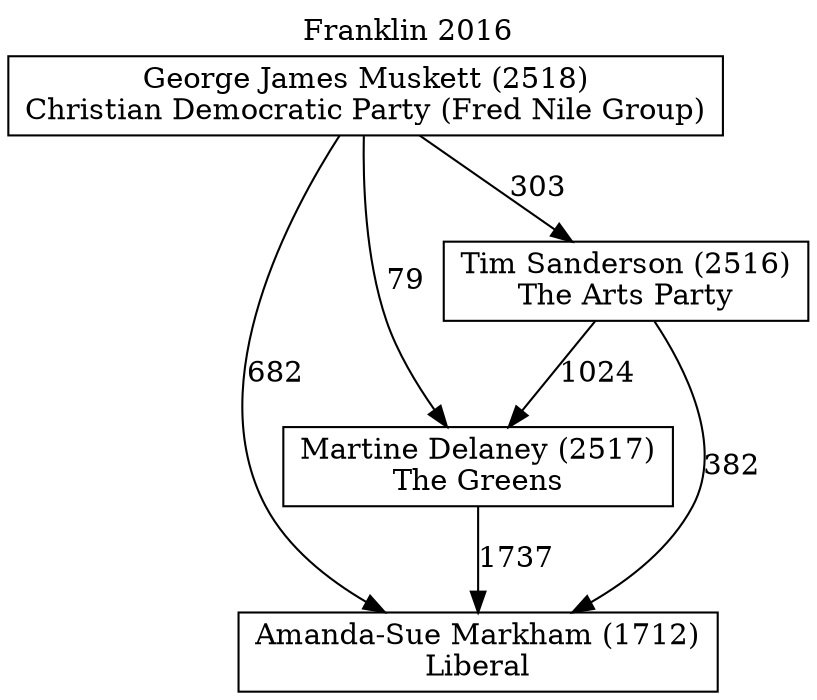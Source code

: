 // House preference flow
digraph "Amanda-Sue Markham (1712)_Franklin_2016" {
	graph [label="Franklin 2016" labelloc=t mclimit=10]
	node [shape=box]
	"Amanda-Sue Markham (1712)" [label="Amanda-Sue Markham (1712)
Liberal"]
	"Martine Delaney (2517)" [label="Martine Delaney (2517)
The Greens"]
	"Tim Sanderson (2516)" [label="Tim Sanderson (2516)
The Arts Party"]
	"George James Muskett (2518)" [label="George James Muskett (2518)
Christian Democratic Party (Fred Nile Group)"]
	"Martine Delaney (2517)" -> "Amanda-Sue Markham (1712)" [label=1737]
	"Tim Sanderson (2516)" -> "Martine Delaney (2517)" [label=1024]
	"George James Muskett (2518)" -> "Tim Sanderson (2516)" [label=303]
	"Tim Sanderson (2516)" -> "Amanda-Sue Markham (1712)" [label=382]
	"George James Muskett (2518)" -> "Amanda-Sue Markham (1712)" [label=682]
	"George James Muskett (2518)" -> "Martine Delaney (2517)" [label=79]
}

